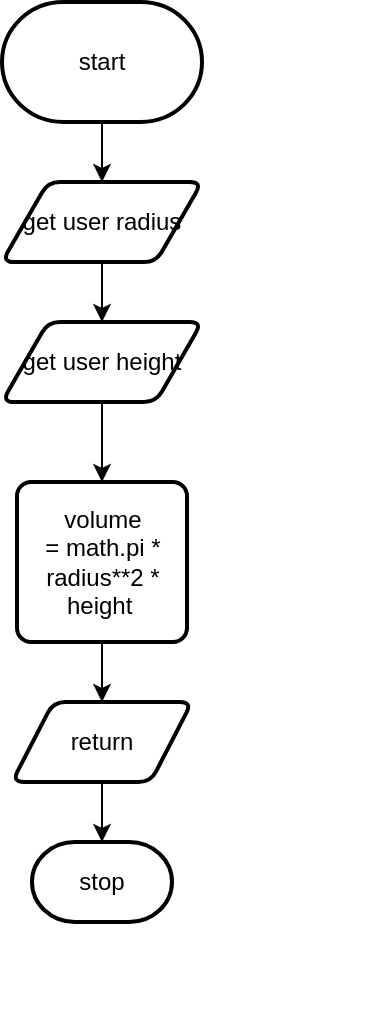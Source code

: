 <mxfile>
    <diagram id="BsBV6leVBUCAfMzn52um" name="Page-1">
        <mxGraphModel dx="755" dy="451" grid="1" gridSize="10" guides="1" tooltips="1" connect="1" arrows="1" fold="1" page="1" pageScale="1" pageWidth="827" pageHeight="1169" math="0" shadow="0">
            <root>
                <mxCell id="0"/>
                <mxCell id="1" parent="0"/>
                <mxCell id="210" style="edgeStyle=none;html=1;entryX=0.5;entryY=0;entryDx=0;entryDy=0;" edge="1" parent="1" source="2" target="209">
                    <mxGeometry relative="1" as="geometry"/>
                </mxCell>
                <mxCell id="2" value="start" style="strokeWidth=2;html=1;shape=mxgraph.flowchart.terminator;whiteSpace=wrap;" parent="1" vertex="1">
                    <mxGeometry x="340" y="40" width="100" height="60" as="geometry"/>
                </mxCell>
                <mxCell id="32" style="edgeStyle=orthogonalEdgeStyle;html=1;entryX=0;entryY=0.5;entryDx=0;entryDy=0;entryPerimeter=0;strokeColor=none;rounded=0;" parent="1" edge="1">
                    <mxGeometry relative="1" as="geometry">
                        <mxPoint x="515" y="480" as="targetPoint"/>
                        <mxPoint x="443.9" y="535" as="sourcePoint"/>
                    </mxGeometry>
                </mxCell>
                <mxCell id="217" style="edgeStyle=none;html=1;" edge="1" parent="1" source="208" target="216">
                    <mxGeometry relative="1" as="geometry"/>
                </mxCell>
                <mxCell id="208" value="volume =&amp;nbsp;math.pi * radius**2 * height&amp;nbsp;" style="rounded=1;whiteSpace=wrap;html=1;absoluteArcSize=1;arcSize=14;strokeWidth=2;" vertex="1" parent="1">
                    <mxGeometry x="347.5" y="280" width="85" height="80" as="geometry"/>
                </mxCell>
                <mxCell id="213" style="edgeStyle=none;html=1;" edge="1" parent="1" source="209" target="212">
                    <mxGeometry relative="1" as="geometry"/>
                </mxCell>
                <mxCell id="209" value="get user radius" style="shape=parallelogram;html=1;strokeWidth=2;perimeter=parallelogramPerimeter;whiteSpace=wrap;rounded=1;arcSize=12;size=0.23;" vertex="1" parent="1">
                    <mxGeometry x="340" y="130" width="100" height="40" as="geometry"/>
                </mxCell>
                <mxCell id="214" style="edgeStyle=none;html=1;entryX=0.5;entryY=0;entryDx=0;entryDy=0;" edge="1" parent="1" source="212" target="208">
                    <mxGeometry relative="1" as="geometry"/>
                </mxCell>
                <mxCell id="212" value="get user height" style="shape=parallelogram;html=1;strokeWidth=2;perimeter=parallelogramPerimeter;whiteSpace=wrap;rounded=1;arcSize=12;size=0.23;" vertex="1" parent="1">
                    <mxGeometry x="340" y="200" width="100" height="40" as="geometry"/>
                </mxCell>
                <mxCell id="219" style="edgeStyle=none;html=1;" edge="1" parent="1" source="216" target="218">
                    <mxGeometry relative="1" as="geometry"/>
                </mxCell>
                <mxCell id="216" value="return" style="shape=parallelogram;html=1;strokeWidth=2;perimeter=parallelogramPerimeter;whiteSpace=wrap;rounded=1;arcSize=12;size=0.23;" vertex="1" parent="1">
                    <mxGeometry x="345" y="390" width="90" height="40" as="geometry"/>
                </mxCell>
                <mxCell id="218" value="stop" style="strokeWidth=2;html=1;shape=mxgraph.flowchart.terminator;whiteSpace=wrap;" vertex="1" parent="1">
                    <mxGeometry x="355" y="460" width="70" height="40" as="geometry"/>
                </mxCell>
            </root>
        </mxGraphModel>
    </diagram>
</mxfile>